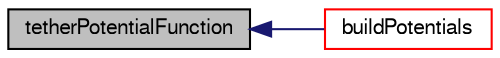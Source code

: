 digraph "tetherPotentialFunction"
{
  bgcolor="transparent";
  edge [fontname="FreeSans",fontsize="10",labelfontname="FreeSans",labelfontsize="10"];
  node [fontname="FreeSans",fontsize="10",shape=record];
  rankdir="LR";
  Node32 [label="tetherPotentialFunction",height=0.2,width=0.4,color="black", fillcolor="grey75", style="filled", fontcolor="black"];
  Node32 -> Node33 [dir="back",color="midnightblue",fontsize="10",style="solid",fontname="FreeSans"];
  Node33 [label="buildPotentials",height=0.2,width=0.4,color="red",URL="$a24498.html#a4119d85dd34642a4e3ead5ef1142f183"];
}
